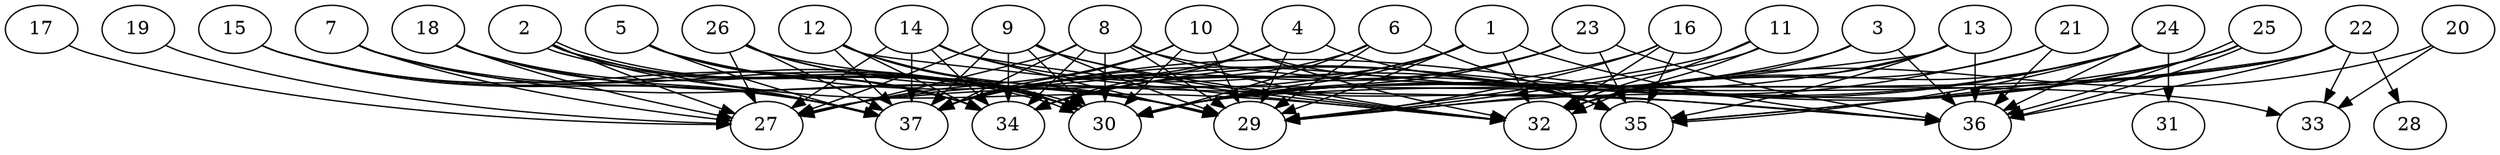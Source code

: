 // DAG (tier=3-complex, mode=data, n=37, ccr=0.520, fat=0.781, density=0.708, regular=0.236, jump=0.303, mindata=4194304, maxdata=33554432)
// DAG automatically generated by daggen at Sun Aug 24 16:33:35 2025
// /home/ermia/Project/Environments/daggen/bin/daggen --dot --ccr 0.520 --fat 0.781 --regular 0.236 --density 0.708 --jump 0.303 --mindata 4194304 --maxdata 33554432 -n 37 
digraph G {
  1 [size="281846131337911456", alpha="0.04", expect_size="140923065668955728"]
  1 -> 27 [size ="5434603389059072"]
  1 -> 29 [size ="5434603389059072"]
  1 -> 30 [size ="5434603389059072"]
  1 -> 32 [size ="5434603389059072"]
  1 -> 34 [size ="5434603389059072"]
  1 -> 36 [size ="5434603389059072"]
  2 [size="95444212401044960", alpha="0.17", expect_size="47722106200522480"]
  2 -> 27 [size ="5296704530153472"]
  2 -> 30 [size ="5296704530153472"]
  2 -> 30 [size ="5296704530153472"]
  2 -> 32 [size ="5296704530153472"]
  2 -> 34 [size ="5296704530153472"]
  2 -> 37 [size ="5296704530153472"]
  3 [size="721050892995114565632", alpha="0.07", expect_size="360525446497557282816"]
  3 -> 32 [size ="643280815521792"]
  3 -> 36 [size ="643280815521792"]
  3 -> 37 [size ="643280815521792"]
  4 [size="714647427252364509184", alpha="0.07", expect_size="357323713626182254592"]
  4 -> 29 [size ="639466616127488"]
  4 -> 34 [size ="639466616127488"]
  4 -> 35 [size ="639466616127488"]
  4 -> 37 [size ="639466616127488"]
  5 [size="21398614702254112768", alpha="0.18", expect_size="10699307351127056384"]
  5 -> 30 [size ="7533146891354112"]
  5 -> 34 [size ="7533146891354112"]
  5 -> 35 [size ="7533146891354112"]
  5 -> 37 [size ="7533146891354112"]
  6 [size="95813020009654912", alpha="0.06", expect_size="47906510004827456"]
  6 -> 29 [size ="4828215008821248"]
  6 -> 30 [size ="4828215008821248"]
  6 -> 35 [size ="4828215008821248"]
  6 -> 37 [size ="4828215008821248"]
  7 [size="16926639098953073688576", alpha="0.13", expect_size="8463319549476536844288"]
  7 -> 27 [size ="5273963785617408"]
  7 -> 29 [size ="5273963785617408"]
  7 -> 30 [size ="5273963785617408"]
  7 -> 37 [size ="5273963785617408"]
  8 [size="14678883939750702", alpha="0.17", expect_size="7339441969875351"]
  8 -> 27 [size ="373647692791808"]
  8 -> 29 [size ="373647692791808"]
  8 -> 30 [size ="373647692791808"]
  8 -> 32 [size ="373647692791808"]
  8 -> 33 [size ="373647692791808"]
  8 -> 34 [size ="373647692791808"]
  8 -> 37 [size ="373647692791808"]
  9 [size="45643550566771112", alpha="0.02", expect_size="22821775283385556"]
  9 -> 27 [size ="1620529756766208"]
  9 -> 29 [size ="1620529756766208"]
  9 -> 30 [size ="1620529756766208"]
  9 -> 32 [size ="1620529756766208"]
  9 -> 34 [size ="1620529756766208"]
  9 -> 36 [size ="1620529756766208"]
  9 -> 37 [size ="1620529756766208"]
  10 [size="2381133573153603072", alpha="0.14", expect_size="1190566786576801536"]
  10 -> 27 [size ="3206146949120000"]
  10 -> 29 [size ="3206146949120000"]
  10 -> 30 [size ="3206146949120000"]
  10 -> 32 [size ="3206146949120000"]
  10 -> 35 [size ="3206146949120000"]
  10 -> 37 [size ="3206146949120000"]
  11 [size="17624557414869661696", alpha="0.02", expect_size="8812278707434830848"]
  11 -> 29 [size ="7923700909211648"]
  11 -> 29 [size ="7923700909211648"]
  11 -> 32 [size ="7923700909211648"]
  11 -> 32 [size ="7923700909211648"]
  12 [size="1366102209282553344", alpha="0.06", expect_size="683051104641276672"]
  12 -> 29 [size ="1954203148746752"]
  12 -> 30 [size ="1954203148746752"]
  12 -> 32 [size ="1954203148746752"]
  12 -> 34 [size ="1954203148746752"]
  12 -> 37 [size ="1954203148746752"]
  13 [size="468140854370483520", alpha="0.14", expect_size="234070427185241760"]
  13 -> 29 [size ="8931492705075200"]
  13 -> 32 [size ="8931492705075200"]
  13 -> 34 [size ="8931492705075200"]
  13 -> 35 [size ="8931492705075200"]
  13 -> 36 [size ="8931492705075200"]
  14 [size="81153042363656962048", alpha="0.15", expect_size="40576521181828481024"]
  14 -> 27 [size ="149954622390272"]
  14 -> 29 [size ="149954622390272"]
  14 -> 32 [size ="149954622390272"]
  14 -> 34 [size ="149954622390272"]
  14 -> 35 [size ="149954622390272"]
  14 -> 37 [size ="149954622390272"]
  15 [size="12657495785699198976", alpha="0.17", expect_size="6328747892849599488"]
  15 -> 30 [size ="5867359931727872"]
  15 -> 34 [size ="5867359931727872"]
  15 -> 37 [size ="5867359931727872"]
  16 [size="31313599692981880", alpha="0.11", expect_size="15656799846490940"]
  16 -> 29 [size ="791401151332352"]
  16 -> 30 [size ="791401151332352"]
  16 -> 32 [size ="791401151332352"]
  16 -> 35 [size ="791401151332352"]
  17 [size="19451006485241286656", alpha="0.09", expect_size="9725503242620643328"]
  17 -> 27 [size ="7846031903424512"]
  18 [size="282112891059725920", alpha="0.16", expect_size="141056445529862960"]
  18 -> 27 [size ="7167167116083200"]
  18 -> 29 [size ="7167167116083200"]
  18 -> 30 [size ="7167167116083200"]
  18 -> 37 [size ="7167167116083200"]
  19 [size="1154949312143649931264", alpha="0.12", expect_size="577474656071824965632"]
  19 -> 27 [size ="880640396361728"]
  20 [size="44502327783152040", alpha="0.07", expect_size="22251163891576020"]
  20 -> 32 [size ="1651221148467200"]
  20 -> 33 [size ="1651221148467200"]
  21 [size="296577841797084288", alpha="0.03", expect_size="148288920898542144"]
  21 -> 30 [size ="519168340262912"]
  21 -> 32 [size ="519168340262912"]
  21 -> 36 [size ="519168340262912"]
  22 [size="22310991750701474906112", alpha="0.12", expect_size="11155495875350737453056"]
  22 -> 27 [size ="6340194349350912"]
  22 -> 28 [size ="6340194349350912"]
  22 -> 30 [size ="6340194349350912"]
  22 -> 33 [size ="6340194349350912"]
  22 -> 35 [size ="6340194349350912"]
  22 -> 36 [size ="6340194349350912"]
  23 [size="5125348261655755776", alpha="0.17", expect_size="2562674130827877888"]
  23 -> 30 [size ="4453795220160512"]
  23 -> 34 [size ="4453795220160512"]
  23 -> 35 [size ="4453795220160512"]
  23 -> 36 [size ="4453795220160512"]
  23 -> 37 [size ="4453795220160512"]
  24 [size="5778686466601741312", alpha="0.15", expect_size="2889343233300870656"]
  24 -> 30 [size ="6666226289868800"]
  24 -> 31 [size ="6666226289868800"]
  24 -> 32 [size ="6666226289868800"]
  24 -> 35 [size ="6666226289868800"]
  24 -> 36 [size ="6666226289868800"]
  24 -> 37 [size ="6666226289868800"]
  25 [size="65169869741365032", alpha="0.16", expect_size="32584934870682516"]
  25 -> 29 [size ="7724389839667200"]
  25 -> 30 [size ="7724389839667200"]
  25 -> 35 [size ="7724389839667200"]
  25 -> 36 [size ="7724389839667200"]
  25 -> 36 [size ="7724389839667200"]
  26 [size="9083572059733254733824", alpha="0.16", expect_size="4541786029866627366912"]
  26 -> 27 [size ="3482793812164608"]
  26 -> 29 [size ="3482793812164608"]
  26 -> 30 [size ="3482793812164608"]
  26 -> 36 [size ="3482793812164608"]
  26 -> 37 [size ="3482793812164608"]
  27 [size="11219397618748906012672", alpha="0.19", expect_size="5609698809374453006336"]
  28 [size="156223070445821696", alpha="0.19", expect_size="78111535222910848"]
  29 [size="3249789146230685696000", alpha="0.04", expect_size="1624894573115342848000"]
  30 [size="3261260567448421138432", alpha="0.00", expect_size="1630630283724210569216"]
  31 [size="1528823808000000000000", alpha="0.02", expect_size="764411904000000000000"]
  32 [size="48847829908550600", alpha="0.06", expect_size="24423914954275300"]
  33 [size="736139585369241856", alpha="0.17", expect_size="368069792684620928"]
  34 [size="6035769846802186240", alpha="0.02", expect_size="3017884923401093120"]
  35 [size="1088952852068173873152", alpha="0.01", expect_size="544476426034086936576"]
  36 [size="1829263527253550080", alpha="0.13", expect_size="914631763626775040"]
  37 [size="15414631232783396110336", alpha="0.01", expect_size="7707315616391698055168"]
}